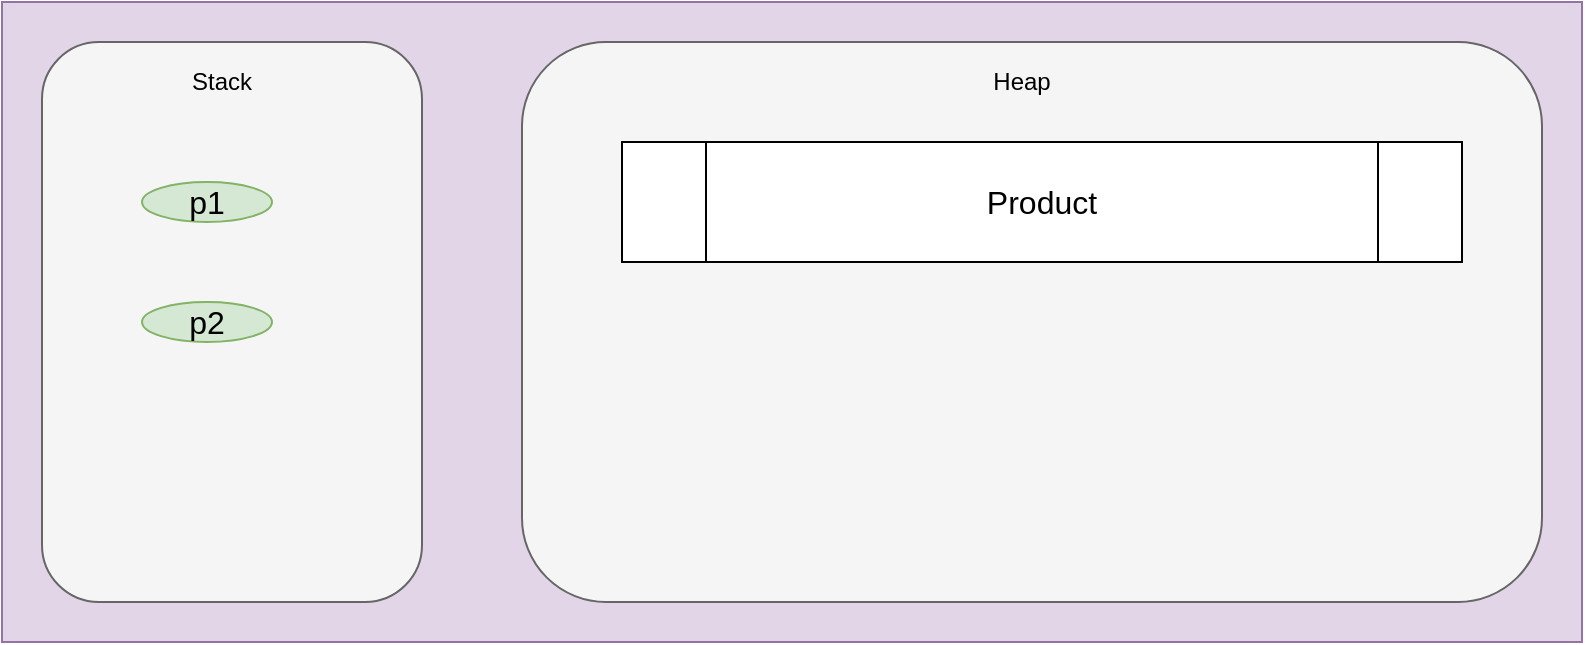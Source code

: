 <mxfile version="25.0.3" pages="4">
  <diagram id="6JvZwBCVHnRGvAxwM3tI" name="1-Stack">
    <mxGraphModel dx="1434" dy="774" grid="1" gridSize="10" guides="1" tooltips="1" connect="1" arrows="1" fold="1" page="1" pageScale="1" pageWidth="850" pageHeight="1100" math="0" shadow="0">
      <root>
        <mxCell id="0" />
        <mxCell id="1" parent="0" />
        <mxCell id="e3DpNm9XzhbAye2ZpUpc-1" value="" style="rounded=0;whiteSpace=wrap;html=1;fillColor=#e1d5e7;strokeColor=#9673a6;" parent="1" vertex="1">
          <mxGeometry x="30" y="80" width="790" height="320" as="geometry" />
        </mxCell>
        <mxCell id="e3DpNm9XzhbAye2ZpUpc-2" value="" style="rounded=1;whiteSpace=wrap;html=1;fillColor=#f5f5f5;strokeColor=#666666;fontColor=#333333;" parent="1" vertex="1">
          <mxGeometry x="50" y="100" width="190" height="280" as="geometry" />
        </mxCell>
        <mxCell id="e3DpNm9XzhbAye2ZpUpc-3" value="" style="rounded=1;whiteSpace=wrap;html=1;fillColor=#f5f5f5;strokeColor=#666666;fontColor=#333333;" parent="1" vertex="1">
          <mxGeometry x="290" y="100" width="510" height="280" as="geometry" />
        </mxCell>
        <mxCell id="e3DpNm9XzhbAye2ZpUpc-4" value="Stack" style="text;html=1;strokeColor=none;fillColor=none;align=center;verticalAlign=middle;whiteSpace=wrap;rounded=0;" parent="1" vertex="1">
          <mxGeometry x="120" y="110" width="40" height="20" as="geometry" />
        </mxCell>
        <mxCell id="e3DpNm9XzhbAye2ZpUpc-5" value="Heap" style="text;html=1;strokeColor=none;fillColor=none;align=center;verticalAlign=middle;whiteSpace=wrap;rounded=0;" parent="1" vertex="1">
          <mxGeometry x="520" y="110" width="40" height="20" as="geometry" />
        </mxCell>
        <mxCell id="dHa6yCZfNs0ZDMH6f5BU-1" value="Product&lt;br&gt;" style="shape=process;whiteSpace=wrap;html=1;backgroundOutline=1;fontSize=16;" parent="1" vertex="1">
          <mxGeometry x="340" y="150" width="420" height="60" as="geometry" />
        </mxCell>
        <mxCell id="dHa6yCZfNs0ZDMH6f5BU-2" value="p1&lt;br&gt;" style="ellipse;whiteSpace=wrap;html=1;fontSize=16;fillColor=#d5e8d4;strokeColor=#82b366;" parent="1" vertex="1">
          <mxGeometry x="100" y="170" width="65" height="20" as="geometry" />
        </mxCell>
        <mxCell id="dHa6yCZfNs0ZDMH6f5BU-5" value="p2" style="ellipse;whiteSpace=wrap;html=1;fontSize=16;fillColor=#d5e8d4;strokeColor=#82b366;" parent="1" vertex="1">
          <mxGeometry x="100" y="230" width="65" height="20" as="geometry" />
        </mxCell>
      </root>
    </mxGraphModel>
  </diagram>
  <diagram id="NFp1OnWu2yK0_XkJn490" name="5-Exercice3">
    <mxGraphModel dx="1434" dy="774" grid="1" gridSize="10" guides="1" tooltips="1" connect="1" arrows="1" fold="1" page="1" pageScale="1" pageWidth="850" pageHeight="1100" math="0" shadow="0">
      <root>
        <mxCell id="-jzJUh-4RhVA3oOPNSEX-0" />
        <mxCell id="-jzJUh-4RhVA3oOPNSEX-1" parent="-jzJUh-4RhVA3oOPNSEX-0" />
        <mxCell id="P-KetLvytib8GP--b5vO-0" value="" style="rounded=0;whiteSpace=wrap;html=1;" parent="-jzJUh-4RhVA3oOPNSEX-1" vertex="1">
          <mxGeometry x="200" y="118.44" width="360" height="240" as="geometry" />
        </mxCell>
        <mxCell id="S4r46cS-gj8OAon0001p-0" value="Line 1" style="strokeWidth=1;shadow=0;dashed=0;align=center;html=1;shape=mxgraph.mockup.text.textBox;fontColor=#666666;align=left;fontSize=17;spacingLeft=4;spacingTop=-3;strokeColor=#666666;mainText=" parent="-jzJUh-4RhVA3oOPNSEX-1" vertex="1">
          <mxGeometry x="330" y="140" width="180" height="30" as="geometry" />
        </mxCell>
        <mxCell id="S4r46cS-gj8OAon0001p-1" value="A" style="text;html=1;strokeColor=none;fillColor=none;align=center;verticalAlign=middle;whiteSpace=wrap;rounded=0;fontSize=16;" parent="-jzJUh-4RhVA3oOPNSEX-1" vertex="1">
          <mxGeometry x="250" y="140" width="55" height="30" as="geometry" />
        </mxCell>
        <mxCell id="S4r46cS-gj8OAon0001p-2" value="Line 1" style="strokeWidth=1;shadow=0;dashed=0;align=center;html=1;shape=mxgraph.mockup.text.textBox;fontColor=#666666;align=left;fontSize=17;spacingLeft=4;spacingTop=-3;strokeColor=#666666;mainText=" parent="-jzJUh-4RhVA3oOPNSEX-1" vertex="1">
          <mxGeometry x="330" y="180" width="180" height="30" as="geometry" />
        </mxCell>
        <mxCell id="S4r46cS-gj8OAon0001p-3" value="B" style="text;html=1;strokeColor=none;fillColor=none;align=center;verticalAlign=middle;whiteSpace=wrap;rounded=0;fontSize=16;" parent="-jzJUh-4RhVA3oOPNSEX-1" vertex="1">
          <mxGeometry x="250" y="180" width="55" height="30" as="geometry" />
        </mxCell>
        <mxCell id="S4r46cS-gj8OAon0001p-5" value="+" style="rounded=1;html=1;shadow=0;dashed=0;whiteSpace=wrap;fontSize=10;fillColor=#666666;align=center;strokeColor=#4D4D4D;fontColor=#ffffff;" parent="-jzJUh-4RhVA3oOPNSEX-1" vertex="1">
          <mxGeometry x="280" y="230" width="50" height="16.88" as="geometry" />
        </mxCell>
        <mxCell id="S4r46cS-gj8OAon0001p-6" value="--" style="rounded=1;html=1;shadow=0;dashed=0;whiteSpace=wrap;fontSize=10;fillColor=#666666;align=center;strokeColor=#4D4D4D;fontColor=#ffffff;" parent="-jzJUh-4RhVA3oOPNSEX-1" vertex="1">
          <mxGeometry x="340" y="230" width="50" height="16.88" as="geometry" />
        </mxCell>
        <mxCell id="S4r46cS-gj8OAon0001p-7" value="*" style="rounded=1;html=1;shadow=0;dashed=0;whiteSpace=wrap;fontSize=10;fillColor=#666666;align=center;strokeColor=#4D4D4D;fontColor=#ffffff;" parent="-jzJUh-4RhVA3oOPNSEX-1" vertex="1">
          <mxGeometry x="400" y="230" width="50" height="16.88" as="geometry" />
        </mxCell>
        <mxCell id="S4r46cS-gj8OAon0001p-8" value="/" style="rounded=1;html=1;shadow=0;dashed=0;whiteSpace=wrap;fontSize=10;fillColor=#666666;align=center;strokeColor=#4D4D4D;fontColor=#ffffff;" parent="-jzJUh-4RhVA3oOPNSEX-1" vertex="1">
          <mxGeometry x="460" y="230" width="50" height="16.88" as="geometry" />
        </mxCell>
        <mxCell id="S4r46cS-gj8OAon0001p-11" value="Line 1" style="strokeWidth=1;shadow=0;dashed=0;align=center;html=1;shape=mxgraph.mockup.text.textBox;fontColor=#666666;align=left;fontSize=17;spacingLeft=4;spacingTop=-3;strokeColor=#666666;mainText=" parent="-jzJUh-4RhVA3oOPNSEX-1" vertex="1">
          <mxGeometry x="330" y="270" width="180" height="30" as="geometry" />
        </mxCell>
        <mxCell id="S4r46cS-gj8OAon0001p-12" value="Result" style="text;html=1;strokeColor=none;fillColor=none;align=center;verticalAlign=middle;whiteSpace=wrap;rounded=0;fontSize=16;" parent="-jzJUh-4RhVA3oOPNSEX-1" vertex="1">
          <mxGeometry x="250" y="270" width="55" height="30" as="geometry" />
        </mxCell>
      </root>
    </mxGraphModel>
  </diagram>
  <diagram id="zagfrg8lVSEpL426IzF_" name="3-Exercice">
    <mxGraphModel dx="1434" dy="655" grid="1" gridSize="10" guides="1" tooltips="1" connect="1" arrows="1" fold="1" page="1" pageScale="1" pageWidth="850" pageHeight="1100" math="0" shadow="0">
      <root>
        <mxCell id="ka-YFrYOrOeDm2bTHJlX-0" />
        <mxCell id="ka-YFrYOrOeDm2bTHJlX-1" parent="ka-YFrYOrOeDm2bTHJlX-0" />
        <mxCell id="M8DRsebZvGFNZ55sFME3-1" value="Window Title" style="strokeWidth=1;shadow=0;dashed=0;align=center;html=1;shape=mxgraph.mockup.containers.window;align=left;verticalAlign=top;spacingLeft=8;strokeColor2=#008cff;strokeColor3=#c4c4c4;fontColor=#666666;mainText=;fontSize=17;labelBackgroundColor=none;" parent="ka-YFrYOrOeDm2bTHJlX-1" vertex="1">
          <mxGeometry x="20" y="50" width="780" height="490" as="geometry" />
        </mxCell>
        <mxCell id="M8DRsebZvGFNZ55sFME3-2" value="1" style="strokeWidth=1;shadow=0;dashed=0;align=center;html=1;shape=mxgraph.mockup.text.textBox;fontColor=#666666;align=left;fontSize=17;spacingLeft=4;spacingTop=-3;strokeColor=#666666;mainText=" parent="ka-YFrYOrOeDm2bTHJlX-1" vertex="1">
          <mxGeometry x="390" y="150" width="150" height="30" as="geometry" />
        </mxCell>
        <mxCell id="M8DRsebZvGFNZ55sFME3-7" value="First Name&lt;br&gt;" style="text;html=1;strokeColor=none;fillColor=none;align=center;verticalAlign=middle;whiteSpace=wrap;rounded=0;fontSize=16;" parent="ka-YFrYOrOeDm2bTHJlX-1" vertex="1">
          <mxGeometry x="280" y="195" width="90" height="30" as="geometry" />
        </mxCell>
        <mxCell id="M8DRsebZvGFNZ55sFME3-9" value="Last Name" style="text;html=1;strokeColor=none;fillColor=none;align=center;verticalAlign=middle;whiteSpace=wrap;rounded=0;fontSize=16;" parent="ka-YFrYOrOeDm2bTHJlX-1" vertex="1">
          <mxGeometry x="280" y="245" width="90" height="30" as="geometry" />
        </mxCell>
        <mxCell id="M8DRsebZvGFNZ55sFME3-11" value="Email" style="text;html=1;strokeColor=none;fillColor=none;align=center;verticalAlign=middle;whiteSpace=wrap;rounded=0;fontSize=16;" parent="ka-YFrYOrOeDm2bTHJlX-1" vertex="1">
          <mxGeometry x="310" y="295" width="60" height="30" as="geometry" />
        </mxCell>
        <mxCell id="M8DRsebZvGFNZ55sFME3-13" value="Tel" style="text;html=1;strokeColor=none;fillColor=none;align=center;verticalAlign=middle;whiteSpace=wrap;rounded=0;fontSize=16;" parent="ka-YFrYOrOeDm2bTHJlX-1" vertex="1">
          <mxGeometry x="310" y="345" width="60" height="30" as="geometry" />
        </mxCell>
        <mxCell id="M8DRsebZvGFNZ55sFME3-14" value="ID" style="text;html=1;strokeColor=none;fillColor=none;align=center;verticalAlign=middle;whiteSpace=wrap;rounded=0;fontSize=16;" parent="ka-YFrYOrOeDm2bTHJlX-1" vertex="1">
          <mxGeometry x="300" y="140" width="55" height="30" as="geometry" />
        </mxCell>
        <mxCell id="M8DRsebZvGFNZ55sFME3-15" value="123213" style="strokeWidth=1;shadow=0;dashed=0;align=center;html=1;shape=mxgraph.mockup.text.textBox;fontColor=#666666;align=left;fontSize=17;spacingLeft=4;spacingTop=-3;strokeColor=#666666;mainText=" parent="ka-YFrYOrOeDm2bTHJlX-1" vertex="1">
          <mxGeometry x="390" y="345" width="150" height="30" as="geometry" />
        </mxCell>
        <mxCell id="M8DRsebZvGFNZ55sFME3-16" value="123" style="strokeWidth=1;shadow=0;dashed=0;align=center;html=1;shape=mxgraph.mockup.text.textBox;fontColor=#666666;align=left;fontSize=17;spacingLeft=4;spacingTop=-3;strokeColor=#666666;mainText=" parent="ka-YFrYOrOeDm2bTHJlX-1" vertex="1">
          <mxGeometry x="390" y="295" width="150" height="30" as="geometry" />
        </mxCell>
        <mxCell id="M8DRsebZvGFNZ55sFME3-17" value="1213" style="strokeWidth=1;shadow=0;dashed=0;align=center;html=1;shape=mxgraph.mockup.text.textBox;fontColor=#666666;align=left;fontSize=17;spacingLeft=4;spacingTop=-3;strokeColor=#666666;mainText=" parent="ka-YFrYOrOeDm2bTHJlX-1" vertex="1">
          <mxGeometry x="390" y="245" width="150" height="30" as="geometry" />
        </mxCell>
        <mxCell id="M8DRsebZvGFNZ55sFME3-18" value="ali" style="strokeWidth=1;shadow=0;dashed=0;align=center;html=1;shape=mxgraph.mockup.text.textBox;fontColor=#666666;align=left;fontSize=17;spacingLeft=4;spacingTop=-3;strokeColor=#666666;mainText=" parent="ka-YFrYOrOeDm2bTHJlX-1" vertex="1">
          <mxGeometry x="390" y="195" width="150" height="30" as="geometry" />
        </mxCell>
        <mxCell id="M8DRsebZvGFNZ55sFME3-29" value="&amp;lt;&amp;lt;" style="rounded=1;html=1;shadow=0;dashed=0;whiteSpace=wrap;fontSize=10;fillColor=#666666;align=center;strokeColor=#4D4D4D;fontColor=#ffffff;" parent="ka-YFrYOrOeDm2bTHJlX-1" vertex="1">
          <mxGeometry x="255" y="420" width="40" height="30" as="geometry" />
        </mxCell>
        <mxCell id="M8DRsebZvGFNZ55sFME3-30" value="&amp;lt;" style="rounded=1;html=1;shadow=0;dashed=0;whiteSpace=wrap;fontSize=10;fillColor=#666666;align=center;strokeColor=#4D4D4D;fontColor=#ffffff;" parent="ka-YFrYOrOeDm2bTHJlX-1" vertex="1">
          <mxGeometry x="305" y="420" width="40" height="30" as="geometry" />
        </mxCell>
        <mxCell id="M8DRsebZvGFNZ55sFME3-31" value="Save" style="rounded=1;html=1;shadow=0;dashed=0;whiteSpace=wrap;fontSize=10;fillColor=#666666;align=center;strokeColor=#4D4D4D;fontColor=#ffffff;" parent="ka-YFrYOrOeDm2bTHJlX-1" vertex="1">
          <mxGeometry x="355" y="420" width="40" height="30" as="geometry" />
        </mxCell>
        <mxCell id="M8DRsebZvGFNZ55sFME3-32" value="Del" style="rounded=1;html=1;shadow=0;dashed=0;whiteSpace=wrap;fontSize=10;fillColor=#666666;align=center;strokeColor=#4D4D4D;fontColor=#ffffff;" parent="ka-YFrYOrOeDm2bTHJlX-1" vertex="1">
          <mxGeometry x="405" y="420" width="40" height="30" as="geometry" />
        </mxCell>
        <mxCell id="M8DRsebZvGFNZ55sFME3-33" value="New" style="rounded=1;html=1;shadow=0;dashed=0;whiteSpace=wrap;fontSize=10;fillColor=#666666;align=center;strokeColor=#4D4D4D;fontColor=#ffffff;" parent="ka-YFrYOrOeDm2bTHJlX-1" vertex="1">
          <mxGeometry x="455" y="420" width="40" height="30" as="geometry" />
        </mxCell>
        <mxCell id="M8DRsebZvGFNZ55sFME3-34" value="&amp;gt;" style="rounded=1;html=1;shadow=0;dashed=0;whiteSpace=wrap;fontSize=10;fillColor=#666666;align=center;strokeColor=#4D4D4D;fontColor=#ffffff;" parent="ka-YFrYOrOeDm2bTHJlX-1" vertex="1">
          <mxGeometry x="505" y="420" width="40" height="30" as="geometry" />
        </mxCell>
        <mxCell id="M8DRsebZvGFNZ55sFME3-35" value="&amp;gt;&amp;gt;" style="rounded=1;html=1;shadow=0;dashed=0;whiteSpace=wrap;fontSize=10;fillColor=#666666;align=center;strokeColor=#4D4D4D;fontColor=#ffffff;" parent="ka-YFrYOrOeDm2bTHJlX-1" vertex="1">
          <mxGeometry x="555" y="420" width="40" height="30" as="geometry" />
        </mxCell>
        <mxCell id="M8DRsebZvGFNZ55sFME3-37" value="First" style="strokeWidth=1;shadow=0;dashed=0;align=center;html=1;shape=mxgraph.mockup.text.callout;linkText=;textSize=17;textColor=#666666;callDir=NW;callStyle=line;fontSize=17;fontColor=#666666;align=left;verticalAlign=top;strokeColor=#666666;" parent="ka-YFrYOrOeDm2bTHJlX-1" vertex="1">
          <mxGeometry x="70" y="325" width="200" height="100" as="geometry" />
        </mxCell>
        <mxCell id="M8DRsebZvGFNZ55sFME3-38" value="Prev" style="strokeWidth=1;shadow=0;dashed=0;align=center;html=1;shape=mxgraph.mockup.text.callout;linkText=;textSize=17;textColor=#666666;callDir=NW;callStyle=line;fontSize=17;fontColor=#666666;align=left;verticalAlign=top;strokeColor=#666666;" parent="ka-YFrYOrOeDm2bTHJlX-1" vertex="1">
          <mxGeometry x="180" y="325" width="140" height="100" as="geometry" />
        </mxCell>
        <mxCell id="M8DRsebZvGFNZ55sFME3-39" value="Last" style="strokeWidth=1;shadow=0;dashed=0;align=center;html=1;shape=mxgraph.mockup.text.callout;linkText=;textSize=17;textColor=#666666;callDir=NE;callStyle=line;fontSize=17;fontColor=#666666;align=right;verticalAlign=top;strokeColor=#666666;" parent="ka-YFrYOrOeDm2bTHJlX-1" vertex="1">
          <mxGeometry x="580" y="325" width="200" height="100" as="geometry" />
        </mxCell>
        <mxCell id="M8DRsebZvGFNZ55sFME3-40" value="Next" style="strokeWidth=1;shadow=0;dashed=0;align=center;html=1;shape=mxgraph.mockup.text.callout;linkText=;textSize=17;textColor=#666666;callDir=NE;callStyle=line;fontSize=17;fontColor=#666666;align=right;verticalAlign=top;strokeColor=#666666;" parent="ka-YFrYOrOeDm2bTHJlX-1" vertex="1">
          <mxGeometry x="530" y="320" width="150" height="100" as="geometry" />
        </mxCell>
        <mxCell id="M8DRsebZvGFNZ55sFME3-41" style="edgeStyle=orthogonalEdgeStyle;rounded=0;orthogonalLoop=1;jettySize=auto;html=1;exitX=0.5;exitY=1;exitDx=0;exitDy=0;fontSize=16;" parent="ka-YFrYOrOeDm2bTHJlX-1" source="M8DRsebZvGFNZ55sFME3-14" target="M8DRsebZvGFNZ55sFME3-14" edge="1">
          <mxGeometry relative="1" as="geometry" />
        </mxCell>
      </root>
    </mxGraphModel>
  </diagram>
  <diagram name="4-Exercice2" id="Pvu4AZqvmzLCbV6uUfsB">
    <mxGraphModel dx="1434" dy="655" grid="1" gridSize="10" guides="1" tooltips="1" connect="1" arrows="1" fold="1" page="1" pageScale="1" pageWidth="850" pageHeight="1100" math="0" shadow="0">
      <root>
        <mxCell id="pEZ8P13AdV4W7d0tKOq_-0" />
        <mxCell id="pEZ8P13AdV4W7d0tKOq_-1" parent="pEZ8P13AdV4W7d0tKOq_-0" />
        <mxCell id="pEZ8P13AdV4W7d0tKOq_-2" value="Window Title" style="strokeWidth=1;shadow=0;dashed=0;align=center;html=1;shape=mxgraph.mockup.containers.window;align=left;verticalAlign=top;spacingLeft=8;strokeColor2=#008cff;strokeColor3=#c4c4c4;fontColor=#666666;mainText=;fontSize=17;labelBackgroundColor=none;" parent="pEZ8P13AdV4W7d0tKOq_-1" vertex="1">
          <mxGeometry x="50" y="70" width="780" height="490" as="geometry" />
        </mxCell>
        <mxCell id="pEZ8P13AdV4W7d0tKOq_-3" value="1" style="strokeWidth=1;shadow=0;dashed=0;align=center;html=1;shape=mxgraph.mockup.text.textBox;fontColor=#666666;align=left;fontSize=17;spacingLeft=4;spacingTop=-3;strokeColor=#666666;mainText=" parent="pEZ8P13AdV4W7d0tKOq_-1" vertex="1">
          <mxGeometry x="390" y="140" width="150" height="30" as="geometry" />
        </mxCell>
        <mxCell id="pEZ8P13AdV4W7d0tKOq_-7" value="Result" style="text;html=1;strokeColor=none;fillColor=none;align=center;verticalAlign=middle;whiteSpace=wrap;rounded=0;fontSize=16;" parent="pEZ8P13AdV4W7d0tKOq_-1" vertex="1">
          <mxGeometry x="300" y="500" width="60" height="30" as="geometry" />
        </mxCell>
        <mxCell id="pEZ8P13AdV4W7d0tKOq_-8" value="Value" style="text;html=1;strokeColor=none;fillColor=none;align=center;verticalAlign=middle;whiteSpace=wrap;rounded=0;fontSize=16;" parent="pEZ8P13AdV4W7d0tKOq_-1" vertex="1">
          <mxGeometry x="300" y="140" width="55" height="30" as="geometry" />
        </mxCell>
        <mxCell id="pEZ8P13AdV4W7d0tKOq_-10" value="123" style="strokeWidth=1;shadow=0;dashed=0;align=center;html=1;shape=mxgraph.mockup.text.textBox;fontColor=#666666;align=left;fontSize=17;spacingLeft=4;spacingTop=-3;strokeColor=#666666;mainText=" parent="pEZ8P13AdV4W7d0tKOq_-1" vertex="1">
          <mxGeometry x="380" y="500" width="150" height="30" as="geometry" />
        </mxCell>
        <mxCell id="pEZ8P13AdV4W7d0tKOq_-18" value="cm to in" style="rounded=1;html=1;shadow=0;dashed=0;whiteSpace=wrap;fontSize=10;fillColor=#666666;align=center;strokeColor=#4D4D4D;fontColor=#ffffff;" parent="pEZ8P13AdV4W7d0tKOq_-1" vertex="1">
          <mxGeometry x="435" y="200" width="40" height="30" as="geometry" />
        </mxCell>
        <mxCell id="pEZ8P13AdV4W7d0tKOq_-19" value="o to f" style="rounded=1;html=1;shadow=0;dashed=0;whiteSpace=wrap;fontSize=10;fillColor=#666666;align=center;strokeColor=#4D4D4D;fontColor=#ffffff;" parent="pEZ8P13AdV4W7d0tKOq_-1" vertex="1">
          <mxGeometry x="390" y="200" width="40" height="30" as="geometry" />
        </mxCell>
        <mxCell id="pEZ8P13AdV4W7d0tKOq_-24" style="edgeStyle=orthogonalEdgeStyle;rounded=0;orthogonalLoop=1;jettySize=auto;html=1;exitX=0.5;exitY=1;exitDx=0;exitDy=0;fontSize=16;" parent="pEZ8P13AdV4W7d0tKOq_-1" source="pEZ8P13AdV4W7d0tKOq_-8" target="pEZ8P13AdV4W7d0tKOq_-8" edge="1">
          <mxGeometry relative="1" as="geometry" />
        </mxCell>
        <mxCell id="pEZ8P13AdV4W7d0tKOq_-25" value="gr to lbs" style="rounded=1;html=1;shadow=0;dashed=0;whiteSpace=wrap;fontSize=10;fillColor=#666666;align=center;strokeColor=#4D4D4D;fontColor=#ffffff;" parent="pEZ8P13AdV4W7d0tKOq_-1" vertex="1">
          <mxGeometry x="480" y="200" width="40" height="30" as="geometry" />
        </mxCell>
      </root>
    </mxGraphModel>
  </diagram>
</mxfile>
